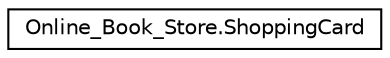 digraph "Graphical Class Hierarchy"
{
 // LATEX_PDF_SIZE
  edge [fontname="Helvetica",fontsize="10",labelfontname="Helvetica",labelfontsize="10"];
  node [fontname="Helvetica",fontsize="10",shape=record];
  rankdir="LR";
  Node0 [label="Online_Book_Store.ShoppingCard",height=0.2,width=0.4,color="black", fillcolor="white", style="filled",URL="$class_online___book___store_1_1_shopping_card.html",tooltip=" "];
}
